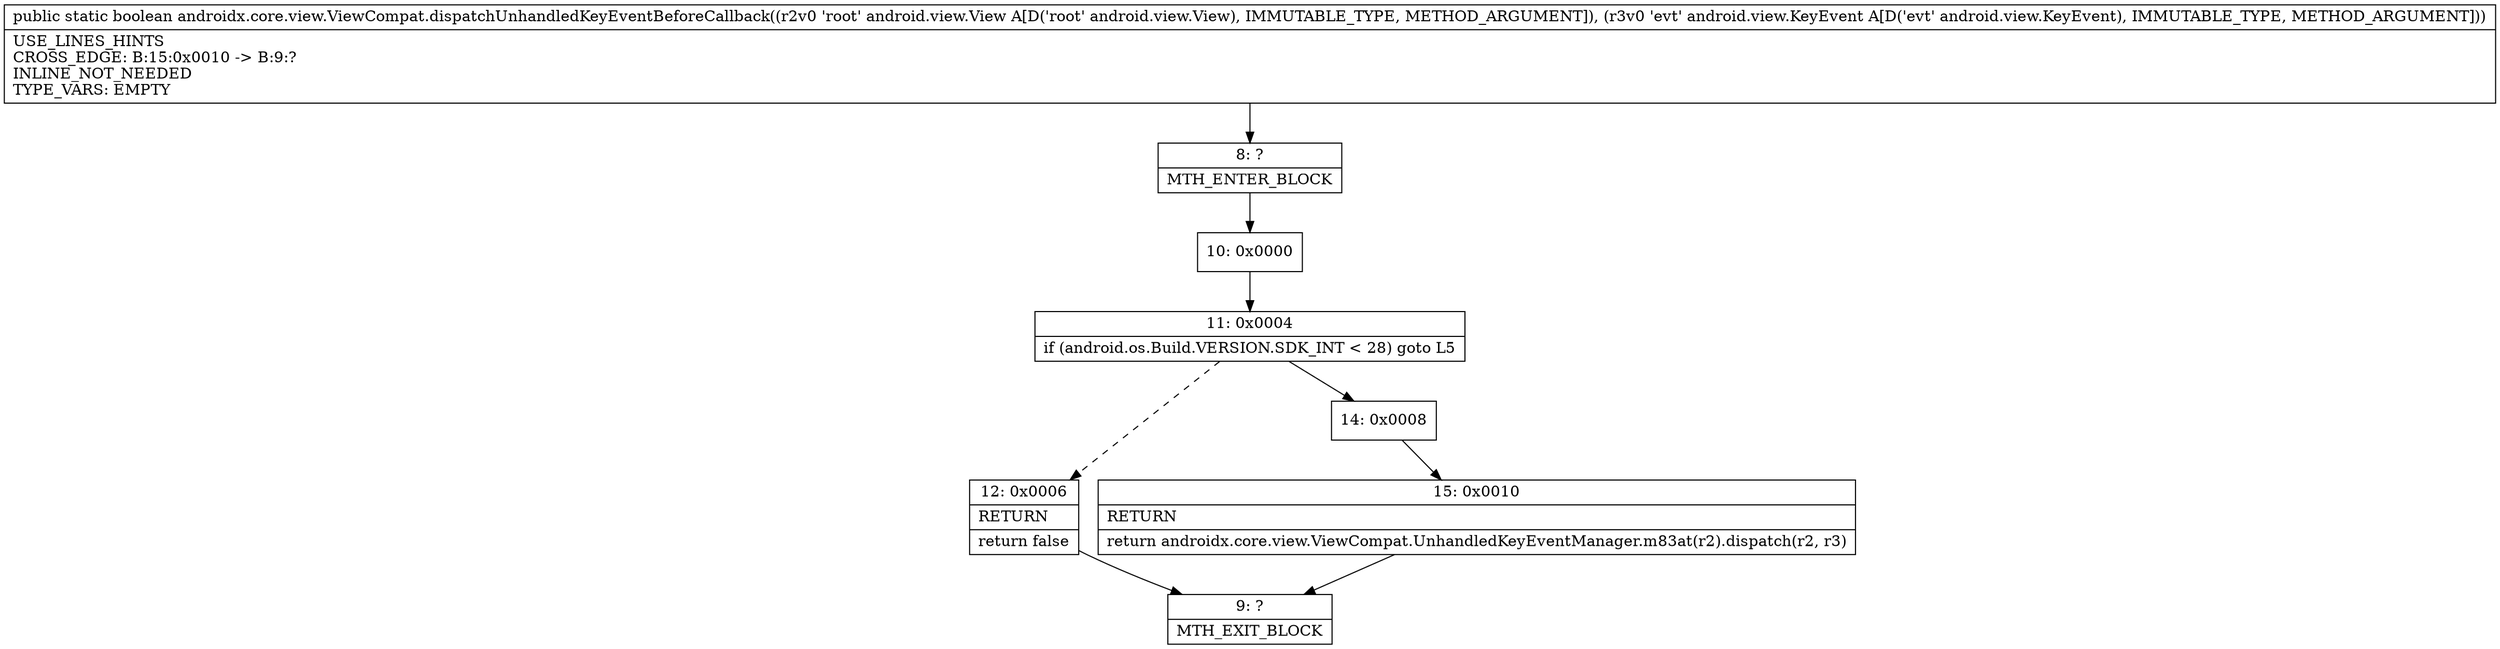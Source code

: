 digraph "CFG forandroidx.core.view.ViewCompat.dispatchUnhandledKeyEventBeforeCallback(Landroid\/view\/View;Landroid\/view\/KeyEvent;)Z" {
Node_8 [shape=record,label="{8\:\ ?|MTH_ENTER_BLOCK\l}"];
Node_10 [shape=record,label="{10\:\ 0x0000}"];
Node_11 [shape=record,label="{11\:\ 0x0004|if (android.os.Build.VERSION.SDK_INT \< 28) goto L5\l}"];
Node_12 [shape=record,label="{12\:\ 0x0006|RETURN\l|return false\l}"];
Node_9 [shape=record,label="{9\:\ ?|MTH_EXIT_BLOCK\l}"];
Node_14 [shape=record,label="{14\:\ 0x0008}"];
Node_15 [shape=record,label="{15\:\ 0x0010|RETURN\l|return androidx.core.view.ViewCompat.UnhandledKeyEventManager.m83at(r2).dispatch(r2, r3)\l}"];
MethodNode[shape=record,label="{public static boolean androidx.core.view.ViewCompat.dispatchUnhandledKeyEventBeforeCallback((r2v0 'root' android.view.View A[D('root' android.view.View), IMMUTABLE_TYPE, METHOD_ARGUMENT]), (r3v0 'evt' android.view.KeyEvent A[D('evt' android.view.KeyEvent), IMMUTABLE_TYPE, METHOD_ARGUMENT]))  | USE_LINES_HINTS\lCROSS_EDGE: B:15:0x0010 \-\> B:9:?\lINLINE_NOT_NEEDED\lTYPE_VARS: EMPTY\l}"];
MethodNode -> Node_8;Node_8 -> Node_10;
Node_10 -> Node_11;
Node_11 -> Node_12[style=dashed];
Node_11 -> Node_14;
Node_12 -> Node_9;
Node_14 -> Node_15;
Node_15 -> Node_9;
}

